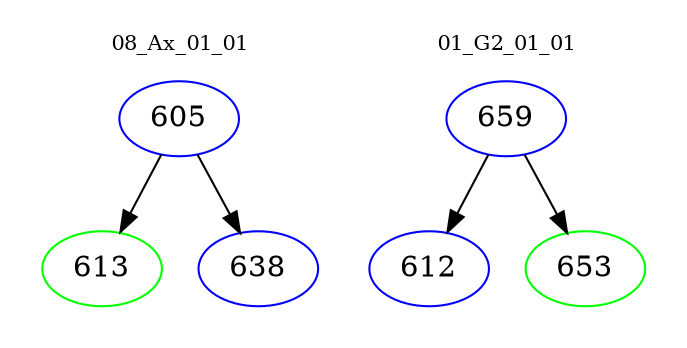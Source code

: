 digraph{
subgraph cluster_0 {
color = white
label = "08_Ax_01_01";
fontsize=10;
T0_605 [label="605", color="blue"]
T0_605 -> T0_613 [color="black"]
T0_613 [label="613", color="green"]
T0_605 -> T0_638 [color="black"]
T0_638 [label="638", color="blue"]
}
subgraph cluster_1 {
color = white
label = "01_G2_01_01";
fontsize=10;
T1_659 [label="659", color="blue"]
T1_659 -> T1_612 [color="black"]
T1_612 [label="612", color="blue"]
T1_659 -> T1_653 [color="black"]
T1_653 [label="653", color="green"]
}
}

